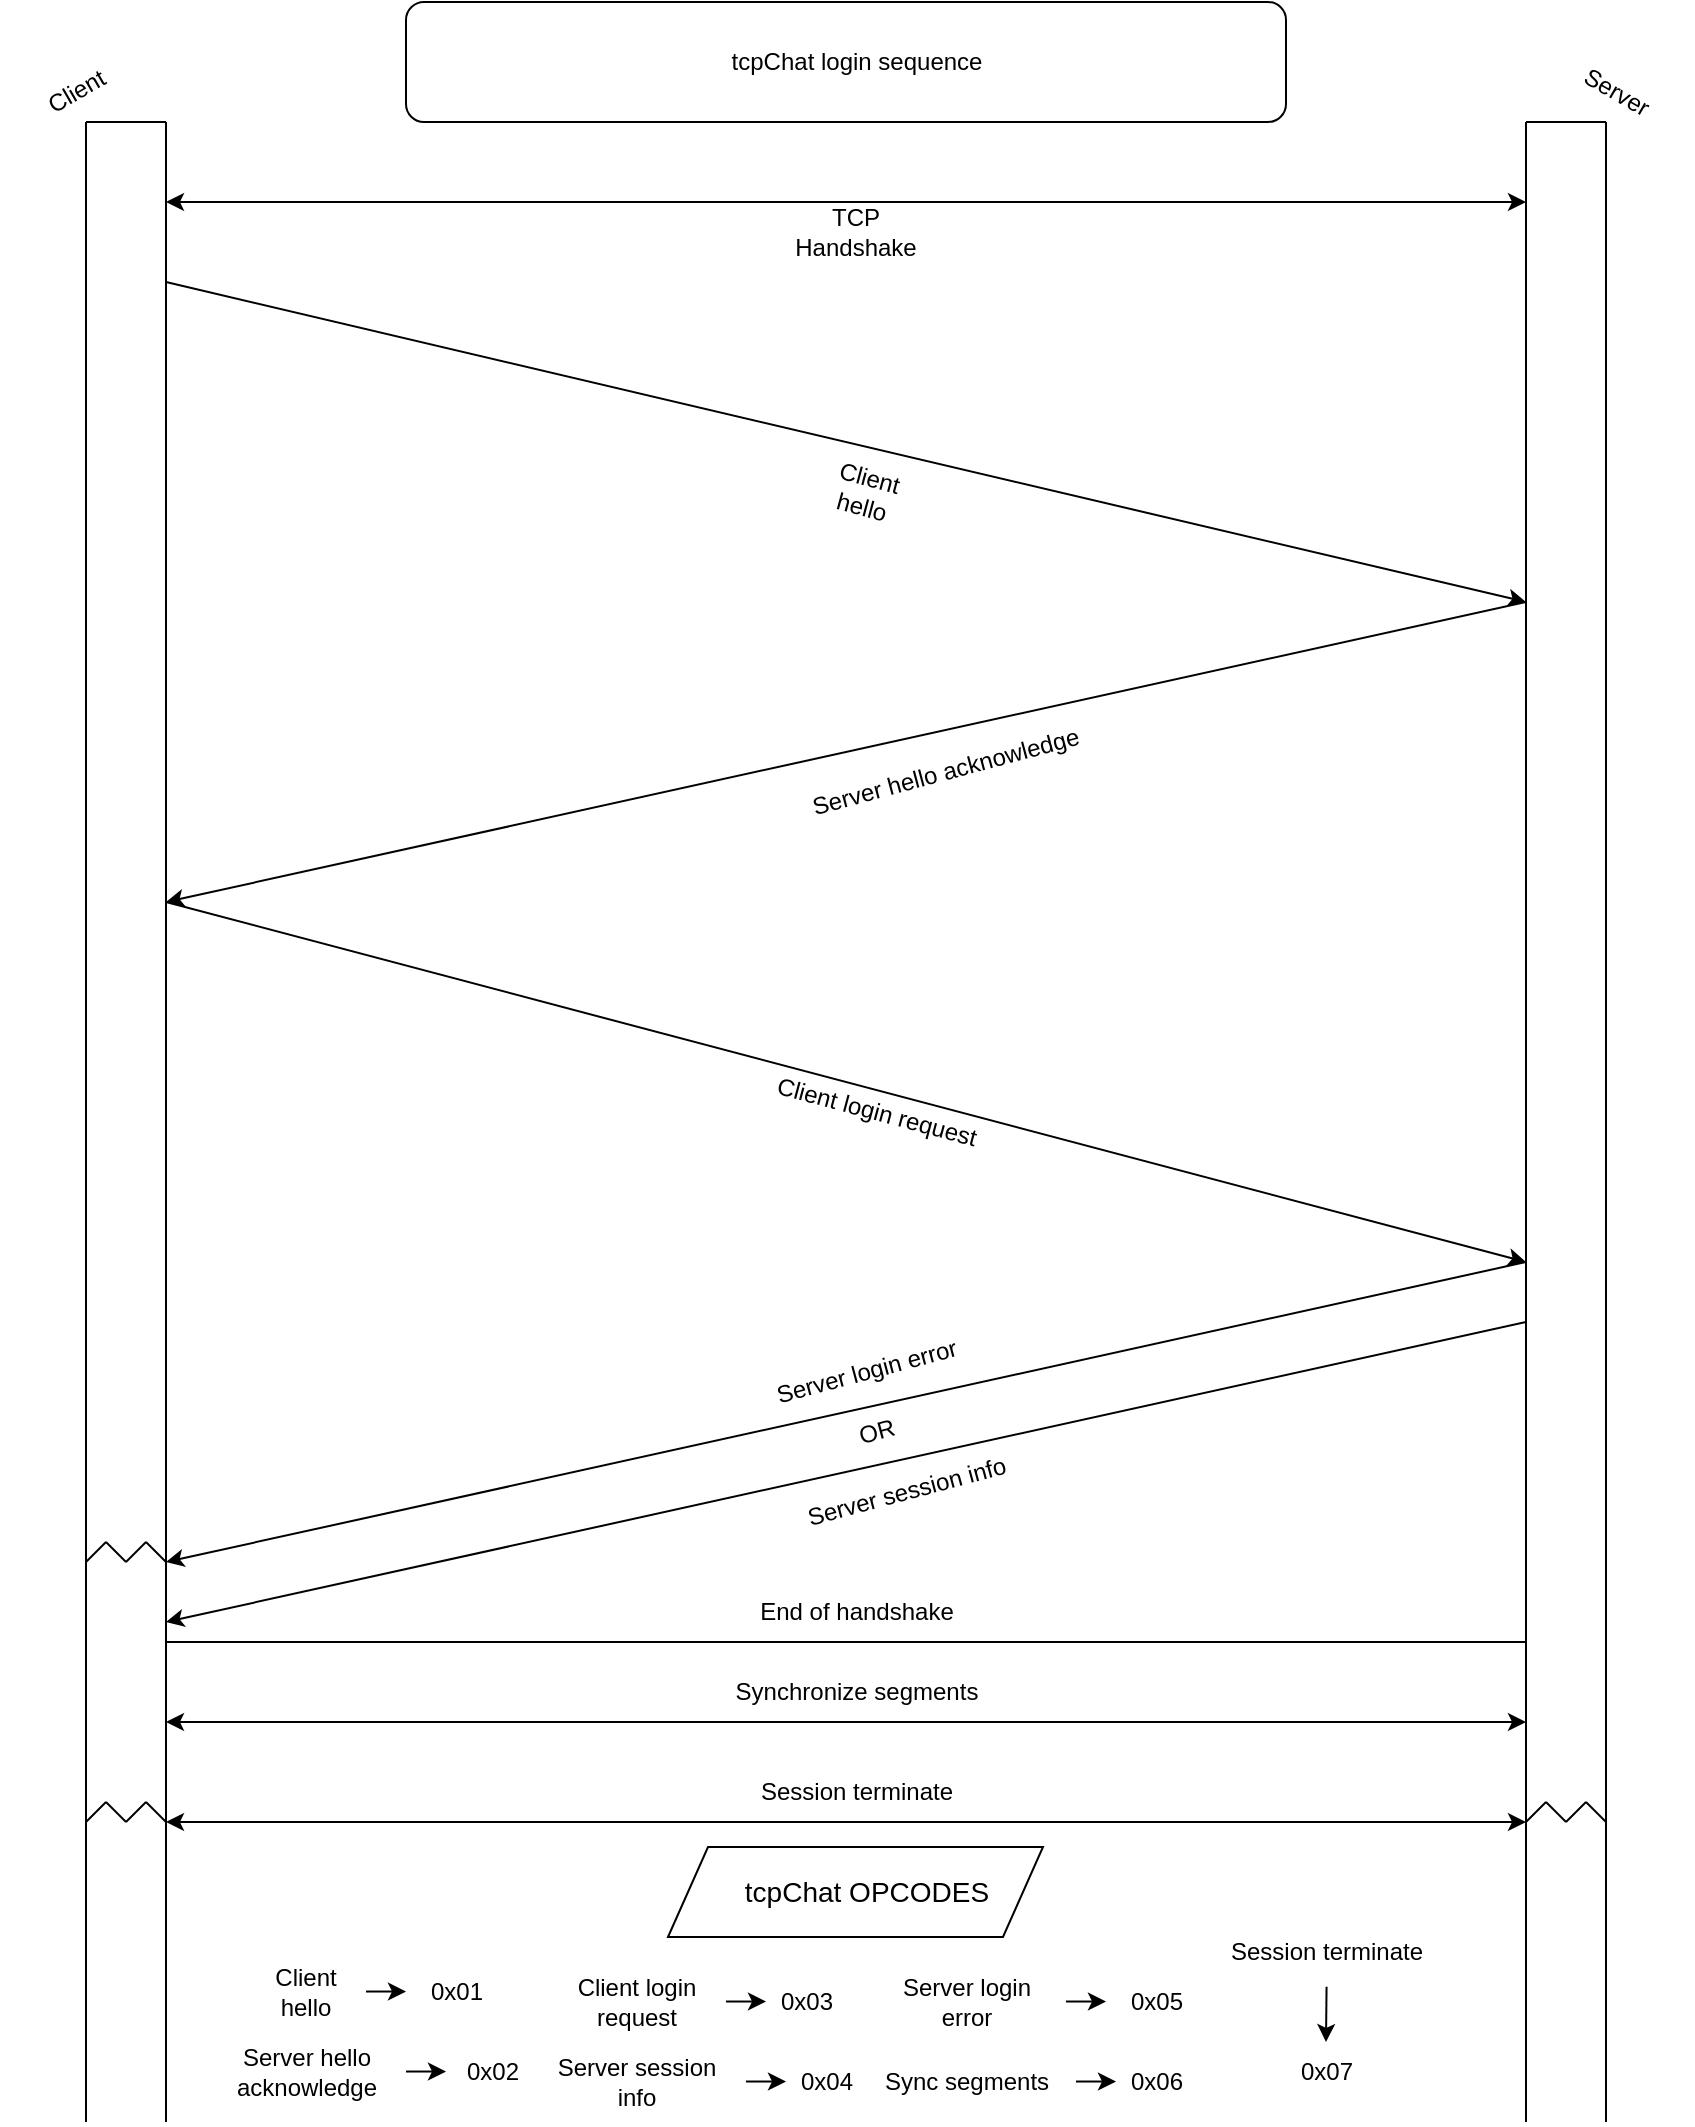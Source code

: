 <mxfile version="26.0.13">
  <diagram name="Page-1" id="f4xiprPjT78rdwn5SXRk">
    <mxGraphModel dx="3231" dy="1281" grid="1" gridSize="10" guides="1" tooltips="1" connect="1" arrows="1" fold="1" page="1" pageScale="1" pageWidth="850" pageHeight="1100" background="none" math="0" shadow="0">
      <root>
        <mxCell id="0" />
        <mxCell id="1" parent="0" />
        <mxCell id="FqOR2kc3bDlg42bkh-04-1" value="" style="endArrow=none;html=1;rounded=0;" edge="1" parent="1">
          <mxGeometry width="50" height="50" relative="1" as="geometry">
            <mxPoint x="80" y="1080" as="sourcePoint" />
            <mxPoint x="80" y="80" as="targetPoint" />
          </mxGeometry>
        </mxCell>
        <mxCell id="FqOR2kc3bDlg42bkh-04-2" value="" style="rounded=1;whiteSpace=wrap;html=1;" vertex="1" parent="1">
          <mxGeometry x="200" y="20" width="440" height="60" as="geometry" />
        </mxCell>
        <mxCell id="FqOR2kc3bDlg42bkh-04-3" value="tcpChat login sequence" style="text;html=1;align=center;verticalAlign=middle;resizable=0;points=[];autosize=1;strokeColor=none;fillColor=none;" vertex="1" parent="1">
          <mxGeometry x="335" y="35" width="180" height="30" as="geometry" />
        </mxCell>
        <mxCell id="FqOR2kc3bDlg42bkh-04-4" value="" style="endArrow=none;html=1;rounded=0;" edge="1" parent="1">
          <mxGeometry width="50" height="50" relative="1" as="geometry">
            <mxPoint x="760" y="1080" as="sourcePoint" />
            <mxPoint x="760" y="80" as="targetPoint" />
          </mxGeometry>
        </mxCell>
        <mxCell id="FqOR2kc3bDlg42bkh-04-6" value="" style="endArrow=classic;startArrow=classic;html=1;rounded=0;" edge="1" parent="1">
          <mxGeometry width="50" height="50" relative="1" as="geometry">
            <mxPoint x="80" y="120" as="sourcePoint" />
            <mxPoint x="760" y="120" as="targetPoint" />
          </mxGeometry>
        </mxCell>
        <mxCell id="FqOR2kc3bDlg42bkh-04-7" value="TCP Handshake" style="text;html=1;align=center;verticalAlign=middle;whiteSpace=wrap;rounded=0;" vertex="1" parent="1">
          <mxGeometry x="390" y="120" width="70" height="30" as="geometry" />
        </mxCell>
        <mxCell id="FqOR2kc3bDlg42bkh-04-8" value="" style="endArrow=classic;html=1;rounded=0;" edge="1" parent="1">
          <mxGeometry width="50" height="50" relative="1" as="geometry">
            <mxPoint x="80" y="160" as="sourcePoint" />
            <mxPoint x="760" y="320" as="targetPoint" />
          </mxGeometry>
        </mxCell>
        <mxCell id="FqOR2kc3bDlg42bkh-04-9" value="Client hello" style="text;html=1;align=center;verticalAlign=middle;whiteSpace=wrap;rounded=0;rotation=15;" vertex="1" parent="1">
          <mxGeometry x="400" y="250" width="60" height="30" as="geometry" />
        </mxCell>
        <mxCell id="FqOR2kc3bDlg42bkh-04-10" value="" style="endArrow=classic;html=1;rounded=0;" edge="1" parent="1">
          <mxGeometry width="50" height="50" relative="1" as="geometry">
            <mxPoint x="760" y="320" as="sourcePoint" />
            <mxPoint x="80" y="470" as="targetPoint" />
          </mxGeometry>
        </mxCell>
        <mxCell id="FqOR2kc3bDlg42bkh-04-11" value="Server hello acknowledge" style="text;html=1;align=center;verticalAlign=middle;whiteSpace=wrap;rounded=0;rotation=-15;" vertex="1" parent="1">
          <mxGeometry x="370" y="390" width="200" height="30" as="geometry" />
        </mxCell>
        <mxCell id="FqOR2kc3bDlg42bkh-04-12" value="" style="endArrow=none;html=1;rounded=0;" edge="1" parent="1">
          <mxGeometry width="50" height="50" relative="1" as="geometry">
            <mxPoint x="40" y="1080" as="sourcePoint" />
            <mxPoint x="40" y="80" as="targetPoint" />
          </mxGeometry>
        </mxCell>
        <mxCell id="FqOR2kc3bDlg42bkh-04-13" value="" style="endArrow=none;html=1;rounded=0;" edge="1" parent="1">
          <mxGeometry width="50" height="50" relative="1" as="geometry">
            <mxPoint x="40" y="80" as="sourcePoint" />
            <mxPoint x="80" y="80" as="targetPoint" />
          </mxGeometry>
        </mxCell>
        <mxCell id="FqOR2kc3bDlg42bkh-04-14" value="" style="endArrow=none;html=1;rounded=0;" edge="1" parent="1">
          <mxGeometry width="50" height="50" relative="1" as="geometry">
            <mxPoint x="760" y="80" as="sourcePoint" />
            <mxPoint x="800" y="80" as="targetPoint" />
          </mxGeometry>
        </mxCell>
        <mxCell id="FqOR2kc3bDlg42bkh-04-15" value="" style="endArrow=none;html=1;rounded=0;" edge="1" parent="1">
          <mxGeometry width="50" height="50" relative="1" as="geometry">
            <mxPoint x="800" y="1080" as="sourcePoint" />
            <mxPoint x="800" y="80" as="targetPoint" />
          </mxGeometry>
        </mxCell>
        <mxCell id="FqOR2kc3bDlg42bkh-04-16" value="Client" style="text;html=1;align=center;verticalAlign=middle;resizable=0;points=[];autosize=1;strokeColor=none;fillColor=none;rotation=-30;" vertex="1" parent="1">
          <mxGeometry y="50" width="70" height="30" as="geometry" />
        </mxCell>
        <mxCell id="FqOR2kc3bDlg42bkh-04-17" value="Server" style="text;html=1;align=center;verticalAlign=middle;resizable=0;points=[];autosize=1;strokeColor=none;fillColor=none;rotation=30;" vertex="1" parent="1">
          <mxGeometry x="770" y="50" width="70" height="30" as="geometry" />
        </mxCell>
        <mxCell id="FqOR2kc3bDlg42bkh-04-18" value="" style="endArrow=classic;html=1;rounded=0;" edge="1" parent="1">
          <mxGeometry width="50" height="50" relative="1" as="geometry">
            <mxPoint x="80" y="470" as="sourcePoint" />
            <mxPoint x="760" y="650" as="targetPoint" />
          </mxGeometry>
        </mxCell>
        <mxCell id="FqOR2kc3bDlg42bkh-04-19" value="&lt;div&gt;Client login request&lt;/div&gt;" style="text;html=1;align=center;verticalAlign=middle;resizable=0;points=[];autosize=1;strokeColor=none;fillColor=none;rotation=15;" vertex="1" parent="1">
          <mxGeometry x="355" y="560" width="160" height="30" as="geometry" />
        </mxCell>
        <mxCell id="FqOR2kc3bDlg42bkh-04-20" value="" style="endArrow=classic;html=1;rounded=0;" edge="1" parent="1">
          <mxGeometry width="50" height="50" relative="1" as="geometry">
            <mxPoint x="760" y="650" as="sourcePoint" />
            <mxPoint x="80" y="800" as="targetPoint" />
          </mxGeometry>
        </mxCell>
        <mxCell id="FqOR2kc3bDlg42bkh-04-21" value="" style="endArrow=classic;html=1;rounded=0;" edge="1" parent="1">
          <mxGeometry width="50" height="50" relative="1" as="geometry">
            <mxPoint x="760" y="680" as="sourcePoint" />
            <mxPoint x="80" y="830" as="targetPoint" />
          </mxGeometry>
        </mxCell>
        <mxCell id="FqOR2kc3bDlg42bkh-04-22" value="OR" style="text;html=1;align=center;verticalAlign=middle;resizable=0;points=[];autosize=1;strokeColor=none;fillColor=none;rotation=-15;" vertex="1" parent="1">
          <mxGeometry x="415" y="720" width="40" height="30" as="geometry" />
        </mxCell>
        <mxCell id="FqOR2kc3bDlg42bkh-04-23" value="Server session info" style="text;html=1;align=center;verticalAlign=middle;resizable=0;points=[];autosize=1;strokeColor=none;fillColor=none;rotation=-15;" vertex="1" parent="1">
          <mxGeometry x="370" y="750" width="160" height="30" as="geometry" />
        </mxCell>
        <mxCell id="FqOR2kc3bDlg42bkh-04-24" value="Server login error" style="text;html=1;align=center;verticalAlign=middle;resizable=0;points=[];autosize=1;strokeColor=none;fillColor=none;rotation=-15;" vertex="1" parent="1">
          <mxGeometry x="355" y="690" width="150" height="30" as="geometry" />
        </mxCell>
        <mxCell id="FqOR2kc3bDlg42bkh-04-26" value="" style="endArrow=none;html=1;rounded=0;" edge="1" parent="1">
          <mxGeometry width="50" height="50" relative="1" as="geometry">
            <mxPoint x="40" y="800" as="sourcePoint" />
            <mxPoint x="50" y="790" as="targetPoint" />
          </mxGeometry>
        </mxCell>
        <mxCell id="FqOR2kc3bDlg42bkh-04-27" value="" style="endArrow=none;html=1;rounded=0;" edge="1" parent="1">
          <mxGeometry width="50" height="50" relative="1" as="geometry">
            <mxPoint x="50" y="790" as="sourcePoint" />
            <mxPoint x="60" y="800" as="targetPoint" />
          </mxGeometry>
        </mxCell>
        <mxCell id="FqOR2kc3bDlg42bkh-04-28" value="" style="endArrow=none;html=1;rounded=0;" edge="1" parent="1">
          <mxGeometry width="50" height="50" relative="1" as="geometry">
            <mxPoint x="60" y="800" as="sourcePoint" />
            <mxPoint x="70" y="790" as="targetPoint" />
            <Array as="points">
              <mxPoint x="70" y="790" />
            </Array>
          </mxGeometry>
        </mxCell>
        <mxCell id="FqOR2kc3bDlg42bkh-04-29" value="" style="endArrow=none;html=1;rounded=0;" edge="1" parent="1">
          <mxGeometry width="50" height="50" relative="1" as="geometry">
            <mxPoint x="70" y="790" as="sourcePoint" />
            <mxPoint x="80" y="800" as="targetPoint" />
          </mxGeometry>
        </mxCell>
        <mxCell id="FqOR2kc3bDlg42bkh-04-31" value="" style="endArrow=none;html=1;rounded=0;" edge="1" parent="1">
          <mxGeometry width="50" height="50" relative="1" as="geometry">
            <mxPoint x="80" y="840" as="sourcePoint" />
            <mxPoint x="760" y="840" as="targetPoint" />
          </mxGeometry>
        </mxCell>
        <mxCell id="FqOR2kc3bDlg42bkh-04-32" value="End of handshake" style="text;html=1;align=center;verticalAlign=middle;resizable=0;points=[];autosize=1;strokeColor=none;fillColor=none;" vertex="1" parent="1">
          <mxGeometry x="355" y="810" width="140" height="30" as="geometry" />
        </mxCell>
        <mxCell id="FqOR2kc3bDlg42bkh-04-33" value="" style="endArrow=classic;startArrow=classic;html=1;rounded=0;" edge="1" parent="1">
          <mxGeometry width="50" height="50" relative="1" as="geometry">
            <mxPoint x="80" y="880" as="sourcePoint" />
            <mxPoint x="760" y="880" as="targetPoint" />
          </mxGeometry>
        </mxCell>
        <mxCell id="FqOR2kc3bDlg42bkh-04-34" value="&lt;span class=&quot;headword hdb tw-bw dhw dpos-h_hw&quot;&gt;&lt;span class=&quot;hw dhw&quot;&gt;Synchronize segments&lt;/span&gt;&lt;/span&gt;" style="text;html=1;align=center;verticalAlign=middle;resizable=0;points=[];autosize=1;strokeColor=none;fillColor=none;" vertex="1" parent="1">
          <mxGeometry x="345" y="850" width="160" height="30" as="geometry" />
        </mxCell>
        <mxCell id="FqOR2kc3bDlg42bkh-04-37" value="" style="endArrow=classic;startArrow=classic;html=1;rounded=0;" edge="1" parent="1">
          <mxGeometry width="50" height="50" relative="1" as="geometry">
            <mxPoint x="80" y="930" as="sourcePoint" />
            <mxPoint x="760" y="930" as="targetPoint" />
          </mxGeometry>
        </mxCell>
        <mxCell id="FqOR2kc3bDlg42bkh-04-38" value="" style="endArrow=none;html=1;rounded=0;" edge="1" parent="1">
          <mxGeometry width="50" height="50" relative="1" as="geometry">
            <mxPoint x="40" y="930" as="sourcePoint" />
            <mxPoint x="50" y="920" as="targetPoint" />
          </mxGeometry>
        </mxCell>
        <mxCell id="FqOR2kc3bDlg42bkh-04-39" value="" style="endArrow=none;html=1;rounded=0;" edge="1" parent="1">
          <mxGeometry width="50" height="50" relative="1" as="geometry">
            <mxPoint x="50" y="920" as="sourcePoint" />
            <mxPoint x="60" y="930" as="targetPoint" />
          </mxGeometry>
        </mxCell>
        <mxCell id="FqOR2kc3bDlg42bkh-04-40" value="" style="endArrow=none;html=1;rounded=0;" edge="1" parent="1">
          <mxGeometry width="50" height="50" relative="1" as="geometry">
            <mxPoint x="60" y="930" as="sourcePoint" />
            <mxPoint x="70" y="920" as="targetPoint" />
          </mxGeometry>
        </mxCell>
        <mxCell id="FqOR2kc3bDlg42bkh-04-41" value="" style="endArrow=none;html=1;rounded=0;" edge="1" parent="1">
          <mxGeometry width="50" height="50" relative="1" as="geometry">
            <mxPoint x="70" y="920" as="sourcePoint" />
            <mxPoint x="80" y="930" as="targetPoint" />
          </mxGeometry>
        </mxCell>
        <mxCell id="FqOR2kc3bDlg42bkh-04-42" value="" style="endArrow=none;html=1;rounded=0;" edge="1" parent="1">
          <mxGeometry width="50" height="50" relative="1" as="geometry">
            <mxPoint x="760" y="930" as="sourcePoint" />
            <mxPoint x="770" y="920" as="targetPoint" />
          </mxGeometry>
        </mxCell>
        <mxCell id="FqOR2kc3bDlg42bkh-04-44" value="" style="endArrow=none;html=1;rounded=0;" edge="1" parent="1">
          <mxGeometry width="50" height="50" relative="1" as="geometry">
            <mxPoint x="770" y="920" as="sourcePoint" />
            <mxPoint x="780" y="930" as="targetPoint" />
          </mxGeometry>
        </mxCell>
        <mxCell id="FqOR2kc3bDlg42bkh-04-45" value="" style="endArrow=none;html=1;rounded=0;" edge="1" parent="1">
          <mxGeometry width="50" height="50" relative="1" as="geometry">
            <mxPoint x="780" y="930" as="sourcePoint" />
            <mxPoint x="790" y="920" as="targetPoint" />
          </mxGeometry>
        </mxCell>
        <mxCell id="FqOR2kc3bDlg42bkh-04-46" value="" style="endArrow=none;html=1;rounded=0;" edge="1" parent="1">
          <mxGeometry width="50" height="50" relative="1" as="geometry">
            <mxPoint x="790" y="920" as="sourcePoint" />
            <mxPoint x="800" y="930" as="targetPoint" />
          </mxGeometry>
        </mxCell>
        <mxCell id="FqOR2kc3bDlg42bkh-04-47" value="Session terminate" style="text;html=1;align=center;verticalAlign=middle;resizable=0;points=[];autosize=1;strokeColor=none;fillColor=none;" vertex="1" parent="1">
          <mxGeometry x="355" y="900" width="140" height="30" as="geometry" />
        </mxCell>
        <mxCell id="FqOR2kc3bDlg42bkh-04-51" value="Client hello" style="text;html=1;align=center;verticalAlign=middle;whiteSpace=wrap;rounded=0;" vertex="1" parent="1">
          <mxGeometry x="120" y="1000" width="60" height="30" as="geometry" />
        </mxCell>
        <mxCell id="FqOR2kc3bDlg42bkh-04-52" value="Server hello&lt;br&gt;acknowledge" style="text;html=1;align=center;verticalAlign=middle;resizable=0;points=[];autosize=1;strokeColor=none;fillColor=none;" vertex="1" parent="1">
          <mxGeometry x="95" y="1035" width="110" height="40" as="geometry" />
        </mxCell>
        <mxCell id="FqOR2kc3bDlg42bkh-04-53" value="Client login&lt;br&gt;request" style="text;html=1;align=center;verticalAlign=middle;resizable=0;points=[];autosize=1;strokeColor=none;fillColor=none;" vertex="1" parent="1">
          <mxGeometry x="260" y="1000" width="110" height="40" as="geometry" />
        </mxCell>
        <mxCell id="FqOR2kc3bDlg42bkh-04-54" value="Server session&lt;br&gt;info" style="text;html=1;align=center;verticalAlign=middle;resizable=0;points=[];autosize=1;strokeColor=none;fillColor=none;" vertex="1" parent="1">
          <mxGeometry x="255" y="1040" width="120" height="40" as="geometry" />
        </mxCell>
        <mxCell id="FqOR2kc3bDlg42bkh-04-55" value="Server login&lt;br&gt;error" style="text;html=1;align=center;verticalAlign=middle;resizable=0;points=[];autosize=1;strokeColor=none;fillColor=none;" vertex="1" parent="1">
          <mxGeometry x="425" y="1000" width="110" height="40" as="geometry" />
        </mxCell>
        <mxCell id="FqOR2kc3bDlg42bkh-04-56" value="Sync segments" style="text;html=1;align=center;verticalAlign=middle;resizable=0;points=[];autosize=1;strokeColor=none;fillColor=none;" vertex="1" parent="1">
          <mxGeometry x="425" y="1045" width="110" height="30" as="geometry" />
        </mxCell>
        <mxCell id="FqOR2kc3bDlg42bkh-04-57" value="Session terminate" style="text;html=1;align=center;verticalAlign=middle;resizable=0;points=[];autosize=1;strokeColor=none;fillColor=none;" vertex="1" parent="1">
          <mxGeometry x="590" y="980" width="140" height="30" as="geometry" />
        </mxCell>
        <mxCell id="FqOR2kc3bDlg42bkh-04-59" value="" style="endArrow=classic;html=1;rounded=0;" edge="1" parent="1">
          <mxGeometry width="50" height="50" relative="1" as="geometry">
            <mxPoint x="180" y="1014.76" as="sourcePoint" />
            <mxPoint x="200" y="1014.76" as="targetPoint" />
          </mxGeometry>
        </mxCell>
        <mxCell id="FqOR2kc3bDlg42bkh-04-60" value="&lt;div&gt;0x01&lt;/div&gt;" style="text;html=1;align=center;verticalAlign=middle;resizable=0;points=[];autosize=1;strokeColor=none;fillColor=none;" vertex="1" parent="1">
          <mxGeometry x="200" y="1000" width="50" height="30" as="geometry" />
        </mxCell>
        <mxCell id="FqOR2kc3bDlg42bkh-04-61" value="" style="endArrow=classic;html=1;rounded=0;" edge="1" parent="1">
          <mxGeometry width="50" height="50" relative="1" as="geometry">
            <mxPoint x="200" y="1054.76" as="sourcePoint" />
            <mxPoint x="220" y="1054.76" as="targetPoint" />
          </mxGeometry>
        </mxCell>
        <mxCell id="FqOR2kc3bDlg42bkh-04-63" value="" style="shape=parallelogram;perimeter=parallelogramPerimeter;whiteSpace=wrap;html=1;fixedSize=1;" vertex="1" parent="1">
          <mxGeometry x="331" y="942.5" width="187.5" height="45" as="geometry" />
        </mxCell>
        <mxCell id="FqOR2kc3bDlg42bkh-04-62" value="0x02" style="text;html=1;align=center;verticalAlign=middle;resizable=0;points=[];autosize=1;strokeColor=none;fillColor=none;" vertex="1" parent="1">
          <mxGeometry x="218" y="1040" width="50" height="30" as="geometry" />
        </mxCell>
        <mxCell id="FqOR2kc3bDlg42bkh-04-64" value="&lt;font style=&quot;font-size: 14px;&quot;&gt;tcpChat OPCODES&lt;/font&gt;" style="text;html=1;align=center;verticalAlign=middle;resizable=0;points=[];autosize=1;strokeColor=none;fillColor=none;" vertex="1" parent="1">
          <mxGeometry x="355" y="950" width="150" height="30" as="geometry" />
        </mxCell>
        <mxCell id="FqOR2kc3bDlg42bkh-04-66" value="" style="endArrow=classic;html=1;rounded=0;" edge="1" parent="1">
          <mxGeometry width="50" height="50" relative="1" as="geometry">
            <mxPoint x="360" y="1019.76" as="sourcePoint" />
            <mxPoint x="380" y="1019.76" as="targetPoint" />
          </mxGeometry>
        </mxCell>
        <mxCell id="FqOR2kc3bDlg42bkh-04-67" value="0x03" style="text;html=1;align=center;verticalAlign=middle;resizable=0;points=[];autosize=1;strokeColor=none;fillColor=none;" vertex="1" parent="1">
          <mxGeometry x="375" y="1005" width="50" height="30" as="geometry" />
        </mxCell>
        <mxCell id="FqOR2kc3bDlg42bkh-04-69" value="" style="endArrow=classic;html=1;rounded=0;" edge="1" parent="1">
          <mxGeometry width="50" height="50" relative="1" as="geometry">
            <mxPoint x="370" y="1059.76" as="sourcePoint" />
            <mxPoint x="390" y="1059.76" as="targetPoint" />
          </mxGeometry>
        </mxCell>
        <mxCell id="FqOR2kc3bDlg42bkh-04-70" value="0x04" style="text;html=1;align=center;verticalAlign=middle;resizable=0;points=[];autosize=1;strokeColor=none;fillColor=none;" vertex="1" parent="1">
          <mxGeometry x="385" y="1045" width="50" height="30" as="geometry" />
        </mxCell>
        <mxCell id="FqOR2kc3bDlg42bkh-04-71" value="" style="endArrow=classic;html=1;rounded=0;" edge="1" parent="1">
          <mxGeometry width="50" height="50" relative="1" as="geometry">
            <mxPoint x="530" y="1019.76" as="sourcePoint" />
            <mxPoint x="550" y="1019.76" as="targetPoint" />
          </mxGeometry>
        </mxCell>
        <mxCell id="FqOR2kc3bDlg42bkh-04-72" value="0x05" style="text;html=1;align=center;verticalAlign=middle;resizable=0;points=[];autosize=1;strokeColor=none;fillColor=none;" vertex="1" parent="1">
          <mxGeometry x="550" y="1005" width="50" height="30" as="geometry" />
        </mxCell>
        <mxCell id="FqOR2kc3bDlg42bkh-04-73" value="0x06" style="text;html=1;align=center;verticalAlign=middle;resizable=0;points=[];autosize=1;strokeColor=none;fillColor=none;" vertex="1" parent="1">
          <mxGeometry x="550" y="1045" width="50" height="30" as="geometry" />
        </mxCell>
        <mxCell id="FqOR2kc3bDlg42bkh-04-74" value="" style="endArrow=classic;html=1;rounded=0;" edge="1" parent="1">
          <mxGeometry width="50" height="50" relative="1" as="geometry">
            <mxPoint x="535" y="1059.76" as="sourcePoint" />
            <mxPoint x="555" y="1059.76" as="targetPoint" />
          </mxGeometry>
        </mxCell>
        <mxCell id="FqOR2kc3bDlg42bkh-04-75" value="" style="endArrow=classic;html=1;rounded=0;exitX=0.502;exitY=1.081;exitDx=0;exitDy=0;exitPerimeter=0;" edge="1" parent="1" source="FqOR2kc3bDlg42bkh-04-57">
          <mxGeometry width="50" height="50" relative="1" as="geometry">
            <mxPoint x="660" y="1019.76" as="sourcePoint" />
            <mxPoint x="660" y="1040" as="targetPoint" />
          </mxGeometry>
        </mxCell>
        <mxCell id="FqOR2kc3bDlg42bkh-04-77" value="0x07" style="text;html=1;align=center;verticalAlign=middle;resizable=0;points=[];autosize=1;strokeColor=none;fillColor=none;" vertex="1" parent="1">
          <mxGeometry x="635" y="1040" width="50" height="30" as="geometry" />
        </mxCell>
      </root>
    </mxGraphModel>
  </diagram>
</mxfile>

